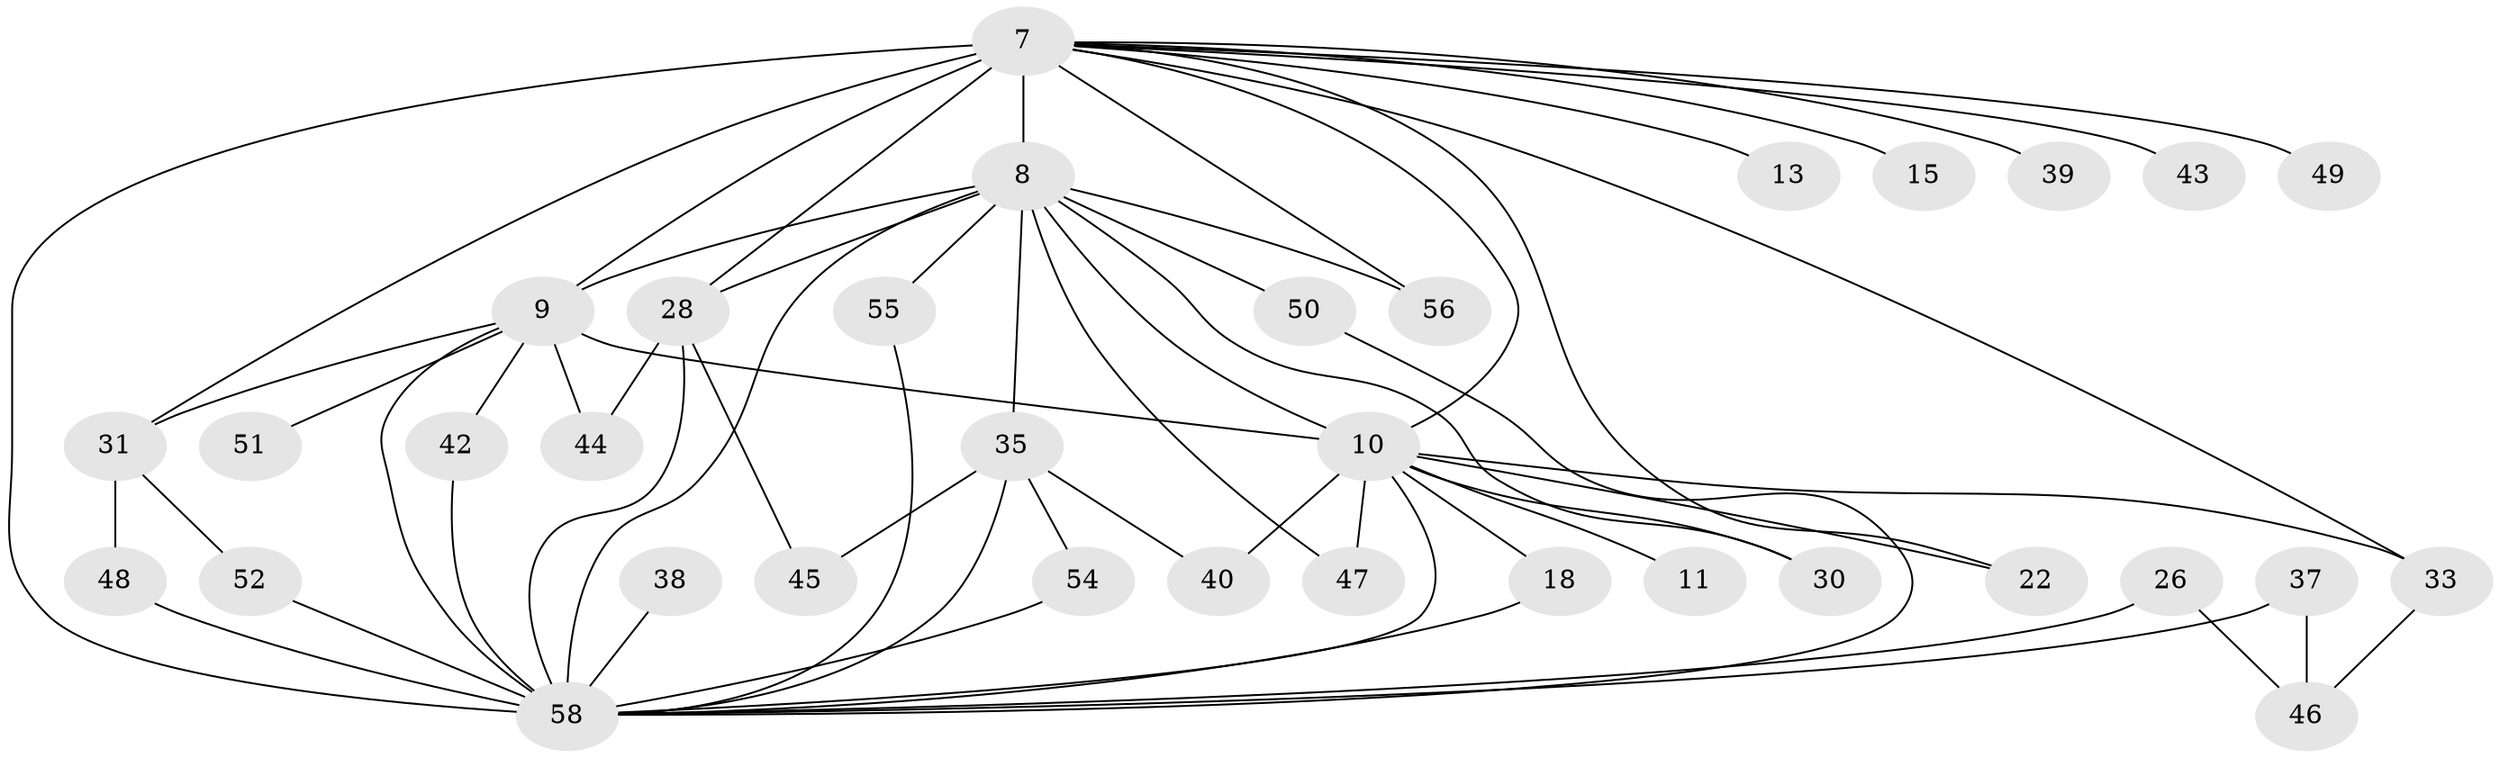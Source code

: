 // original degree distribution, {18: 0.034482758620689655, 12: 0.034482758620689655, 17: 0.017241379310344827, 15: 0.034482758620689655, 19: 0.017241379310344827, 13: 0.017241379310344827, 14: 0.017241379310344827, 2: 0.4827586206896552, 4: 0.10344827586206896, 3: 0.20689655172413793, 6: 0.017241379310344827, 7: 0.017241379310344827}
// Generated by graph-tools (version 1.1) at 2025/49/03/04/25 21:49:22]
// undirected, 34 vertices, 60 edges
graph export_dot {
graph [start="1"]
  node [color=gray90,style=filled];
  7 [super="+6"];
  8;
  9 [super="+2"];
  10 [super="+4"];
  11;
  13;
  15;
  18;
  22;
  26;
  28 [super="+20"];
  30 [super="+14"];
  31 [super="+19+29"];
  33 [super="+17"];
  35 [super="+34"];
  37 [super="+12"];
  38;
  39;
  40;
  42;
  43;
  44;
  45;
  46 [super="+27"];
  47;
  48;
  49;
  50;
  51;
  52;
  54;
  55;
  56;
  58 [super="+36+32+25+53+57+5"];
  7 -- 8 [weight=3];
  7 -- 9 [weight=6];
  7 -- 10 [weight=6];
  7 -- 39 [weight=2];
  7 -- 43 [weight=2];
  7 -- 49 [weight=2];
  7 -- 13 [weight=2];
  7 -- 15 [weight=2];
  7 -- 22;
  7 -- 28 [weight=2];
  7 -- 56;
  7 -- 33 [weight=2];
  7 -- 31 [weight=2];
  7 -- 58 [weight=9];
  8 -- 9 [weight=2];
  8 -- 10 [weight=2];
  8 -- 30 [weight=2];
  8 -- 35 [weight=2];
  8 -- 47;
  8 -- 50;
  8 -- 55;
  8 -- 56;
  8 -- 28;
  8 -- 58 [weight=2];
  9 -- 10 [weight=4];
  9 -- 44;
  9 -- 51 [weight=2];
  9 -- 42;
  9 -- 31;
  9 -- 58 [weight=6];
  10 -- 11 [weight=2];
  10 -- 18 [weight=2];
  10 -- 33 [weight=2];
  10 -- 47;
  10 -- 40;
  10 -- 22;
  10 -- 30;
  10 -- 58 [weight=5];
  18 -- 58;
  26 -- 46;
  26 -- 58 [weight=2];
  28 -- 45;
  28 -- 44;
  28 -- 58;
  31 -- 48;
  31 -- 52;
  33 -- 46;
  35 -- 54;
  35 -- 40;
  35 -- 45;
  35 -- 58 [weight=2];
  37 -- 46;
  37 -- 58 [weight=3];
  38 -- 58 [weight=2];
  42 -- 58;
  48 -- 58;
  50 -- 58;
  52 -- 58;
  54 -- 58;
  55 -- 58;
}
